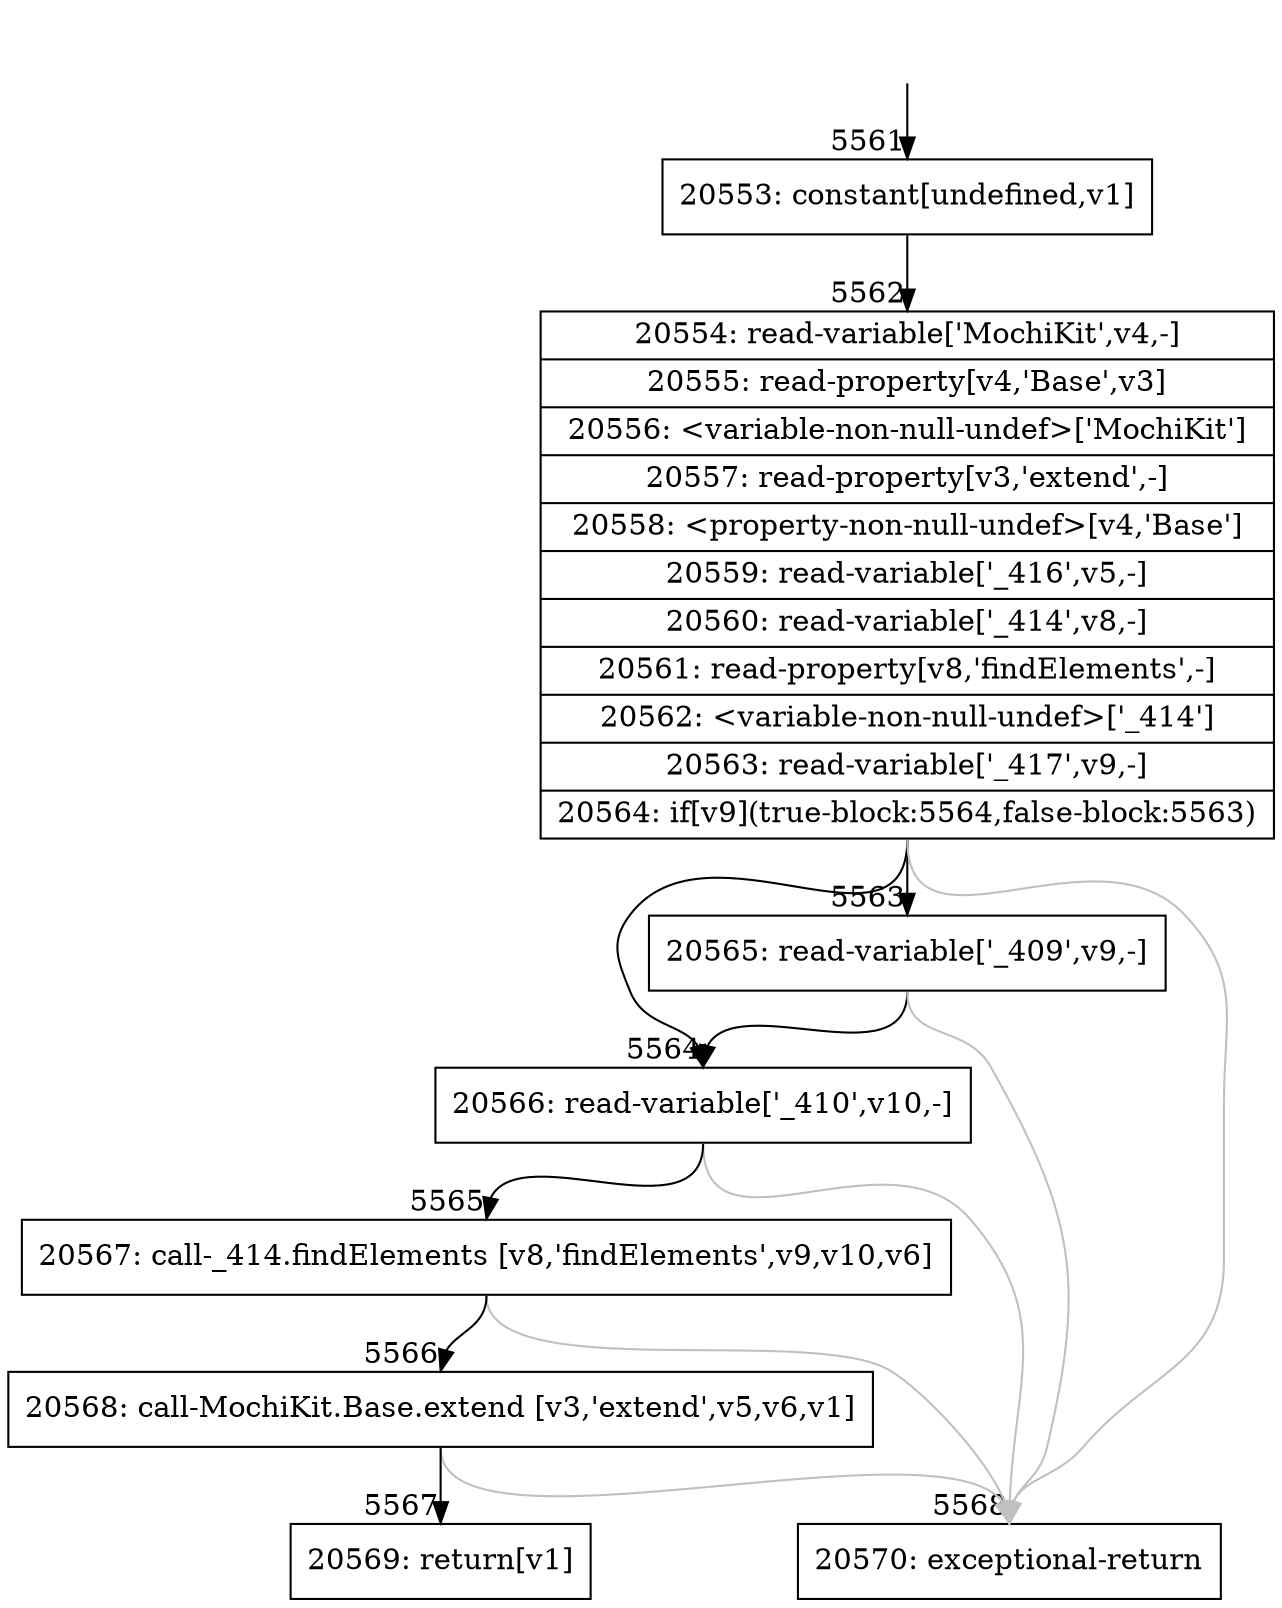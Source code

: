 digraph {
rankdir="TD"
BB_entry386[shape=none,label=""];
BB_entry386 -> BB5561 [tailport=s, headport=n, headlabel="    5561"]
BB5561 [shape=record label="{20553: constant[undefined,v1]}" ] 
BB5561 -> BB5562 [tailport=s, headport=n, headlabel="      5562"]
BB5562 [shape=record label="{20554: read-variable['MochiKit',v4,-]|20555: read-property[v4,'Base',v3]|20556: \<variable-non-null-undef\>['MochiKit']|20557: read-property[v3,'extend',-]|20558: \<property-non-null-undef\>[v4,'Base']|20559: read-variable['_416',v5,-]|20560: read-variable['_414',v8,-]|20561: read-property[v8,'findElements',-]|20562: \<variable-non-null-undef\>['_414']|20563: read-variable['_417',v9,-]|20564: if[v9](true-block:5564,false-block:5563)}" ] 
BB5562 -> BB5564 [tailport=s, headport=n, headlabel="      5564"]
BB5562 -> BB5563 [tailport=s, headport=n, headlabel="      5563"]
BB5562 -> BB5568 [tailport=s, headport=n, color=gray, headlabel="      5568"]
BB5563 [shape=record label="{20565: read-variable['_409',v9,-]}" ] 
BB5563 -> BB5564 [tailport=s, headport=n]
BB5563 -> BB5568 [tailport=s, headport=n, color=gray]
BB5564 [shape=record label="{20566: read-variable['_410',v10,-]}" ] 
BB5564 -> BB5565 [tailport=s, headport=n, headlabel="      5565"]
BB5564 -> BB5568 [tailport=s, headport=n, color=gray]
BB5565 [shape=record label="{20567: call-_414.findElements [v8,'findElements',v9,v10,v6]}" ] 
BB5565 -> BB5566 [tailport=s, headport=n, headlabel="      5566"]
BB5565 -> BB5568 [tailport=s, headport=n, color=gray]
BB5566 [shape=record label="{20568: call-MochiKit.Base.extend [v3,'extend',v5,v6,v1]}" ] 
BB5566 -> BB5567 [tailport=s, headport=n, headlabel="      5567"]
BB5566 -> BB5568 [tailport=s, headport=n, color=gray]
BB5567 [shape=record label="{20569: return[v1]}" ] 
BB5568 [shape=record label="{20570: exceptional-return}" ] 
//#$~ 3917
}
